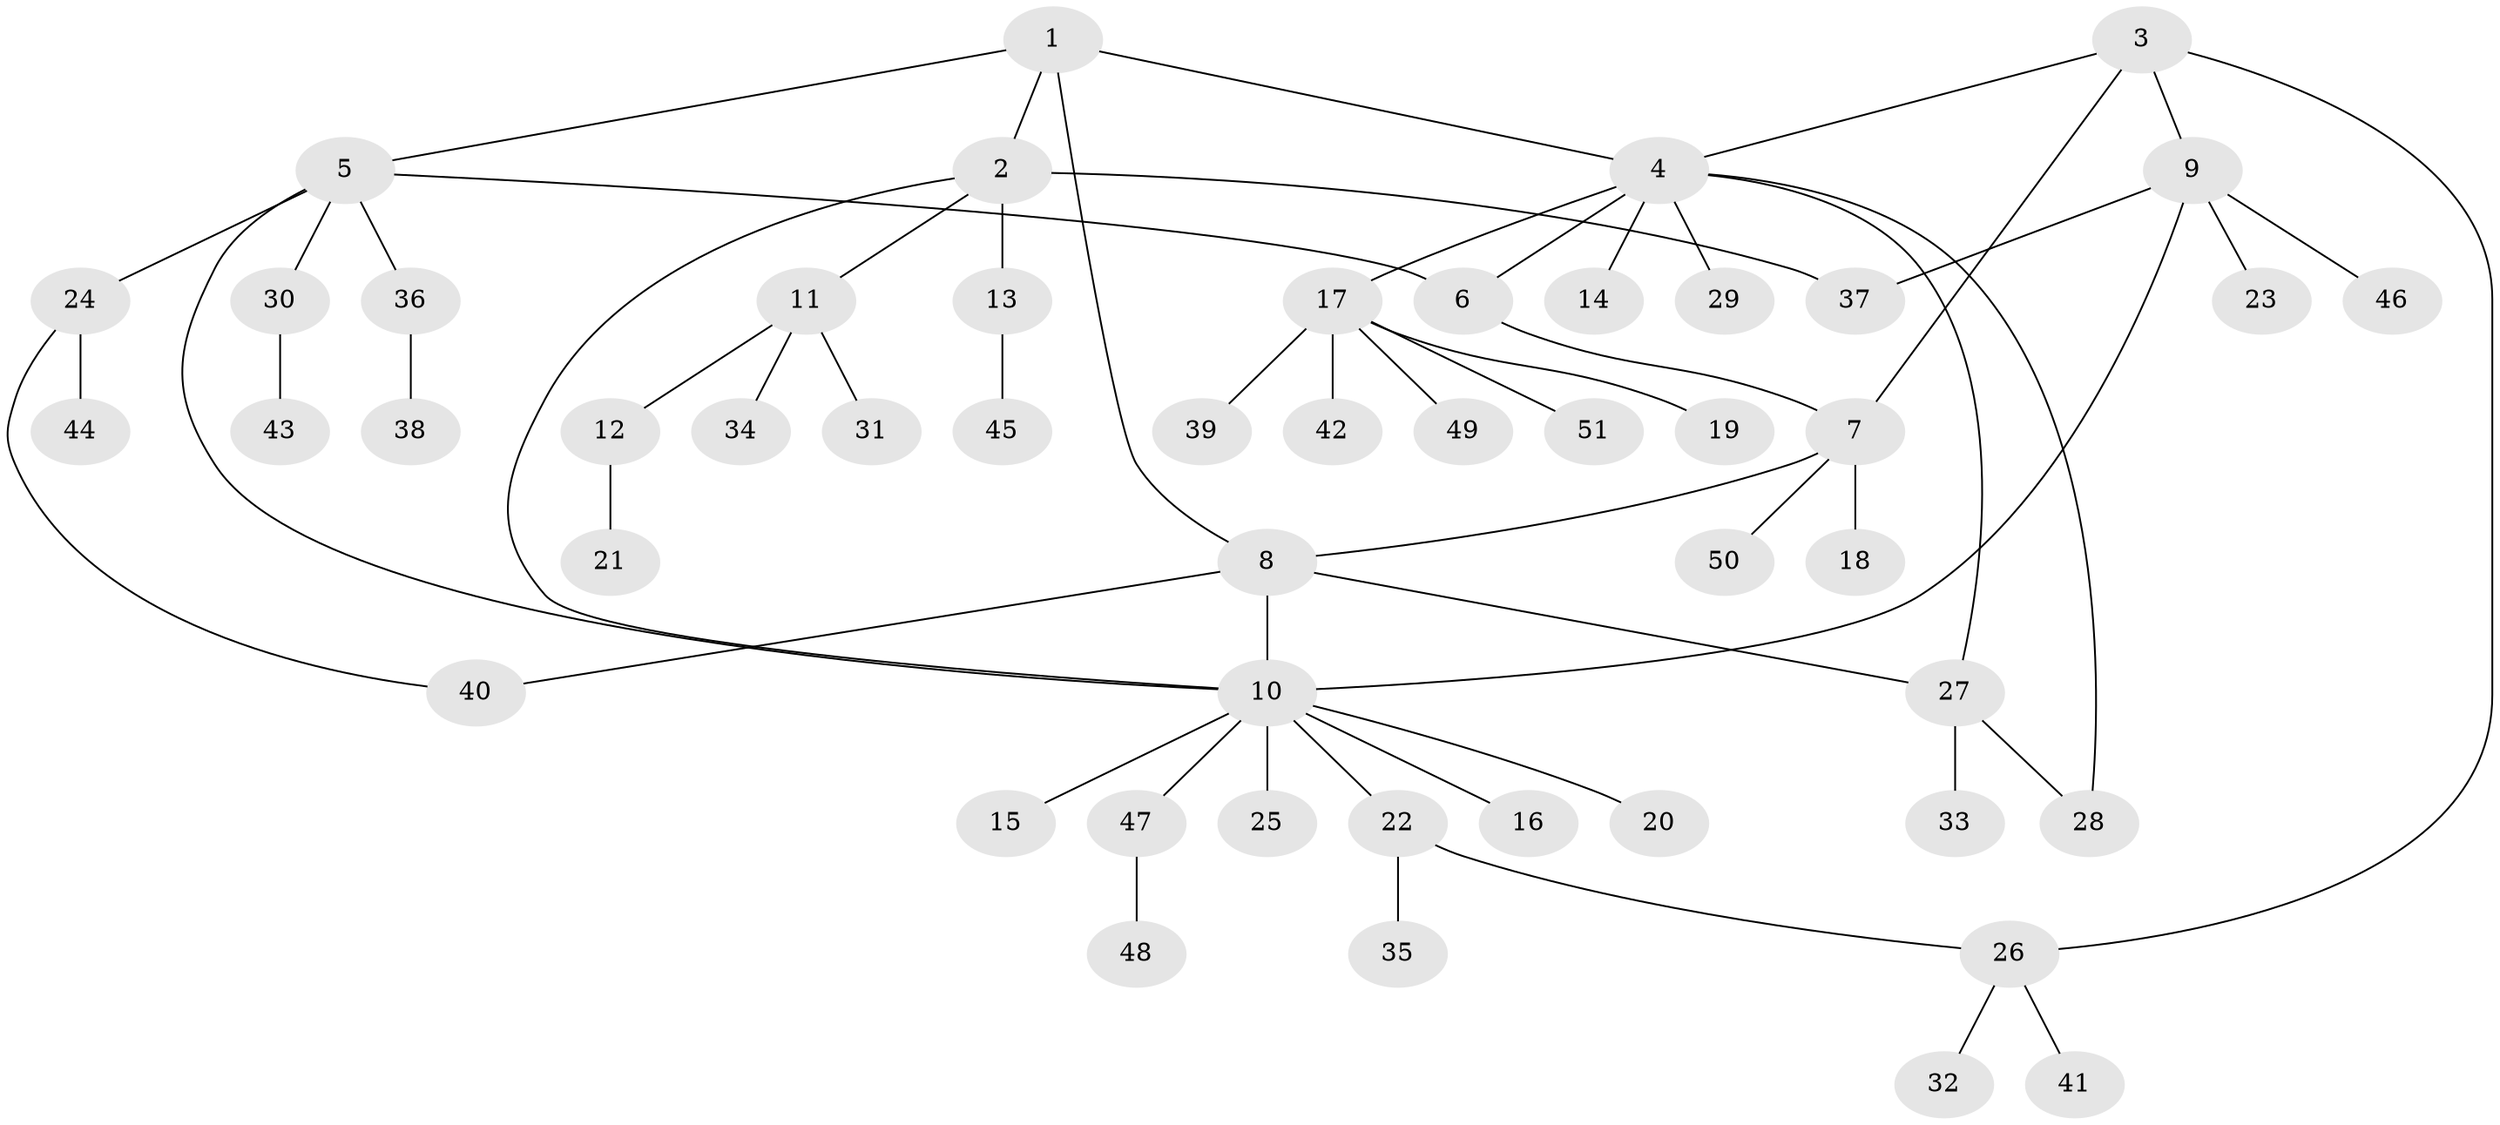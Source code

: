 // Generated by graph-tools (version 1.1) at 2025/15/03/09/25 04:15:49]
// undirected, 51 vertices, 61 edges
graph export_dot {
graph [start="1"]
  node [color=gray90,style=filled];
  1;
  2;
  3;
  4;
  5;
  6;
  7;
  8;
  9;
  10;
  11;
  12;
  13;
  14;
  15;
  16;
  17;
  18;
  19;
  20;
  21;
  22;
  23;
  24;
  25;
  26;
  27;
  28;
  29;
  30;
  31;
  32;
  33;
  34;
  35;
  36;
  37;
  38;
  39;
  40;
  41;
  42;
  43;
  44;
  45;
  46;
  47;
  48;
  49;
  50;
  51;
  1 -- 2;
  1 -- 4;
  1 -- 5;
  1 -- 8;
  2 -- 10;
  2 -- 11;
  2 -- 13;
  2 -- 37;
  3 -- 4;
  3 -- 7;
  3 -- 9;
  3 -- 26;
  4 -- 6;
  4 -- 14;
  4 -- 17;
  4 -- 27;
  4 -- 28;
  4 -- 29;
  5 -- 6;
  5 -- 10;
  5 -- 24;
  5 -- 30;
  5 -- 36;
  6 -- 7;
  7 -- 8;
  7 -- 18;
  7 -- 50;
  8 -- 10;
  8 -- 27;
  8 -- 40;
  9 -- 10;
  9 -- 23;
  9 -- 37;
  9 -- 46;
  10 -- 15;
  10 -- 16;
  10 -- 20;
  10 -- 22;
  10 -- 25;
  10 -- 47;
  11 -- 12;
  11 -- 31;
  11 -- 34;
  12 -- 21;
  13 -- 45;
  17 -- 19;
  17 -- 39;
  17 -- 42;
  17 -- 49;
  17 -- 51;
  22 -- 26;
  22 -- 35;
  24 -- 40;
  24 -- 44;
  26 -- 32;
  26 -- 41;
  27 -- 28;
  27 -- 33;
  30 -- 43;
  36 -- 38;
  47 -- 48;
}

